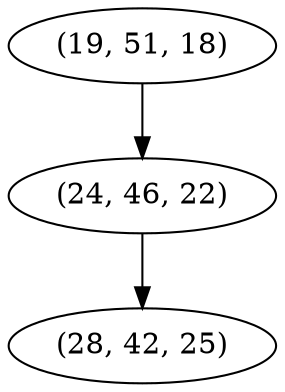 digraph tree {
    "(19, 51, 18)";
    "(24, 46, 22)";
    "(28, 42, 25)";
    "(19, 51, 18)" -> "(24, 46, 22)";
    "(24, 46, 22)" -> "(28, 42, 25)";
}
